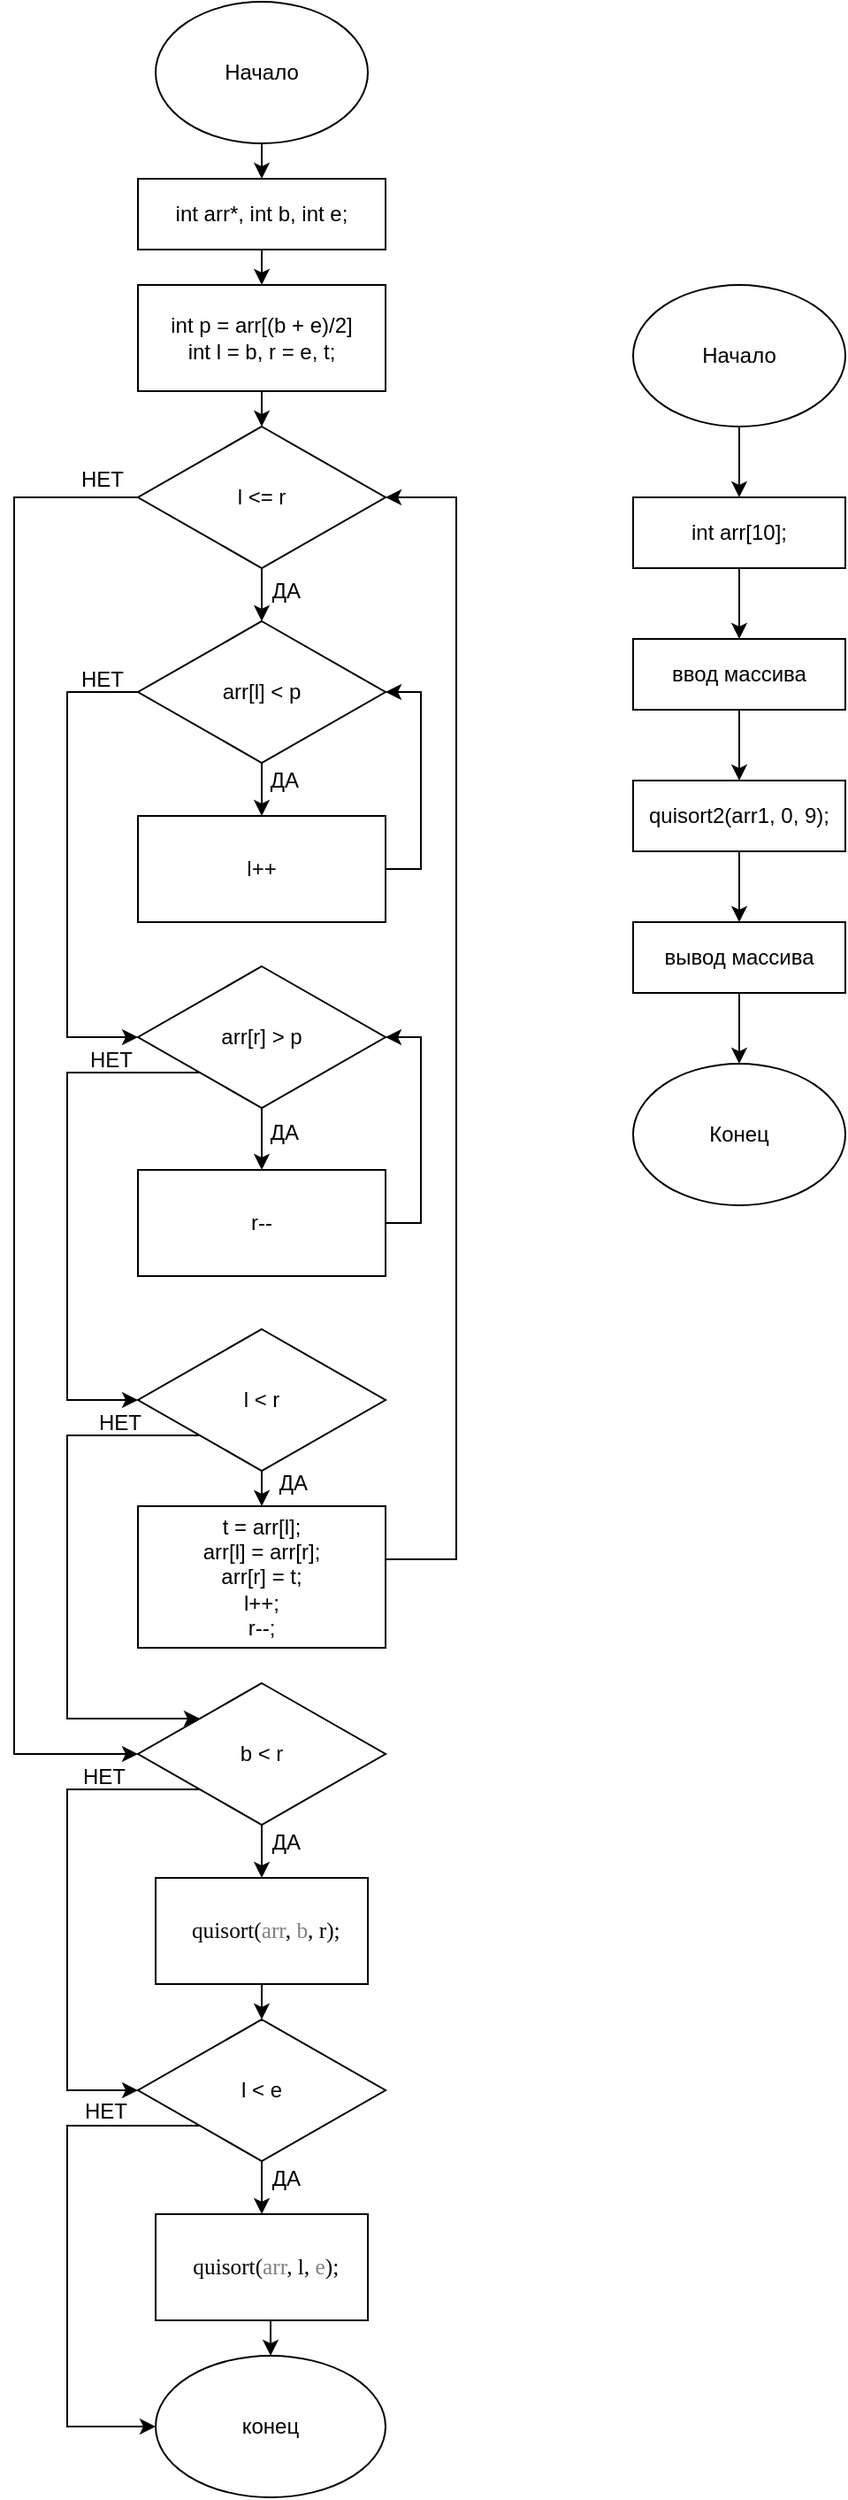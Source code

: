 <mxfile version="14.1.9" type="github">
  <diagram id="Q2zl1TpoE417hkksdd5P" name="Page-1">
    <mxGraphModel dx="782" dy="469" grid="1" gridSize="10" guides="1" tooltips="1" connect="1" arrows="1" fold="1" page="1" pageScale="1" pageWidth="827" pageHeight="1169" math="0" shadow="0">
      <root>
        <mxCell id="0" />
        <mxCell id="1" parent="0" />
        <mxCell id="KLklhk5sIWw8QTTZAyha-18" style="edgeStyle=orthogonalEdgeStyle;rounded=0;orthogonalLoop=1;jettySize=auto;html=1;exitX=0.5;exitY=1;exitDx=0;exitDy=0;entryX=0.5;entryY=0;entryDx=0;entryDy=0;" parent="1" source="KLklhk5sIWw8QTTZAyha-1" target="KLklhk5sIWw8QTTZAyha-2" edge="1">
          <mxGeometry relative="1" as="geometry" />
        </mxCell>
        <mxCell id="KLklhk5sIWw8QTTZAyha-1" value="" style="ellipse;whiteSpace=wrap;html=1;" parent="1" vertex="1">
          <mxGeometry x="210" width="120" height="80" as="geometry" />
        </mxCell>
        <mxCell id="KLklhk5sIWw8QTTZAyha-19" style="edgeStyle=orthogonalEdgeStyle;rounded=0;orthogonalLoop=1;jettySize=auto;html=1;exitX=0.5;exitY=1;exitDx=0;exitDy=0;entryX=0.5;entryY=0;entryDx=0;entryDy=0;" parent="1" source="KLklhk5sIWw8QTTZAyha-2" target="KLklhk5sIWw8QTTZAyha-17" edge="1">
          <mxGeometry relative="1" as="geometry" />
        </mxCell>
        <mxCell id="KLklhk5sIWw8QTTZAyha-2" value="" style="rounded=0;whiteSpace=wrap;html=1;" parent="1" vertex="1">
          <mxGeometry x="200" y="100" width="140" height="40" as="geometry" />
        </mxCell>
        <mxCell id="KLklhk5sIWw8QTTZAyha-23" style="edgeStyle=orthogonalEdgeStyle;rounded=0;orthogonalLoop=1;jettySize=auto;html=1;exitX=0.5;exitY=1;exitDx=0;exitDy=0;entryX=0.5;entryY=0;entryDx=0;entryDy=0;" parent="1" source="KLklhk5sIWw8QTTZAyha-3" target="KLklhk5sIWw8QTTZAyha-4" edge="1">
          <mxGeometry relative="1" as="geometry" />
        </mxCell>
        <mxCell id="KLklhk5sIWw8QTTZAyha-46" style="edgeStyle=orthogonalEdgeStyle;rounded=0;orthogonalLoop=1;jettySize=auto;html=1;exitX=0;exitY=0.5;exitDx=0;exitDy=0;entryX=0;entryY=0.5;entryDx=0;entryDy=0;" parent="1" source="KLklhk5sIWw8QTTZAyha-3" target="KLklhk5sIWw8QTTZAyha-8" edge="1">
          <mxGeometry relative="1" as="geometry">
            <Array as="points">
              <mxPoint x="130" y="280" />
              <mxPoint x="130" y="990" />
            </Array>
          </mxGeometry>
        </mxCell>
        <mxCell id="KLklhk5sIWw8QTTZAyha-3" value="" style="rhombus;whiteSpace=wrap;html=1;" parent="1" vertex="1">
          <mxGeometry x="200" y="240" width="140" height="80" as="geometry" />
        </mxCell>
        <mxCell id="KLklhk5sIWw8QTTZAyha-29" style="edgeStyle=orthogonalEdgeStyle;rounded=0;orthogonalLoop=1;jettySize=auto;html=1;exitX=0.5;exitY=1;exitDx=0;exitDy=0;entryX=0.5;entryY=0;entryDx=0;entryDy=0;" parent="1" source="KLklhk5sIWw8QTTZAyha-4" target="KLklhk5sIWw8QTTZAyha-26" edge="1">
          <mxGeometry relative="1" as="geometry" />
        </mxCell>
        <mxCell id="KLklhk5sIWw8QTTZAyha-30" style="edgeStyle=orthogonalEdgeStyle;rounded=0;orthogonalLoop=1;jettySize=auto;html=1;exitX=0;exitY=0.5;exitDx=0;exitDy=0;entryX=0;entryY=0.5;entryDx=0;entryDy=0;" parent="1" source="KLklhk5sIWw8QTTZAyha-4" target="KLklhk5sIWw8QTTZAyha-5" edge="1">
          <mxGeometry relative="1" as="geometry">
            <Array as="points">
              <mxPoint x="160" y="390" />
              <mxPoint x="160" y="585" />
            </Array>
          </mxGeometry>
        </mxCell>
        <mxCell id="KLklhk5sIWw8QTTZAyha-4" value="" style="rhombus;whiteSpace=wrap;html=1;" parent="1" vertex="1">
          <mxGeometry x="200" y="350" width="140" height="80" as="geometry" />
        </mxCell>
        <mxCell id="KLklhk5sIWw8QTTZAyha-31" style="edgeStyle=orthogonalEdgeStyle;rounded=0;orthogonalLoop=1;jettySize=auto;html=1;exitX=0;exitY=1;exitDx=0;exitDy=0;entryX=0;entryY=0.5;entryDx=0;entryDy=0;" parent="1" source="KLklhk5sIWw8QTTZAyha-5" target="KLklhk5sIWw8QTTZAyha-6" edge="1">
          <mxGeometry relative="1" as="geometry">
            <Array as="points">
              <mxPoint x="160" y="605" />
              <mxPoint x="160" y="790" />
            </Array>
          </mxGeometry>
        </mxCell>
        <mxCell id="KLklhk5sIWw8QTTZAyha-37" style="edgeStyle=orthogonalEdgeStyle;rounded=0;orthogonalLoop=1;jettySize=auto;html=1;exitX=0.5;exitY=1;exitDx=0;exitDy=0;entryX=0.5;entryY=0;entryDx=0;entryDy=0;" parent="1" source="KLklhk5sIWw8QTTZAyha-5" target="KLklhk5sIWw8QTTZAyha-27" edge="1">
          <mxGeometry relative="1" as="geometry" />
        </mxCell>
        <mxCell id="KLklhk5sIWw8QTTZAyha-5" value="" style="rhombus;whiteSpace=wrap;html=1;" parent="1" vertex="1">
          <mxGeometry x="200" y="545" width="140" height="80" as="geometry" />
        </mxCell>
        <mxCell id="KLklhk5sIWw8QTTZAyha-38" style="edgeStyle=orthogonalEdgeStyle;rounded=0;orthogonalLoop=1;jettySize=auto;html=1;exitX=0.5;exitY=1;exitDx=0;exitDy=0;entryX=0.5;entryY=0;entryDx=0;entryDy=0;" parent="1" source="KLklhk5sIWw8QTTZAyha-6" target="KLklhk5sIWw8QTTZAyha-7" edge="1">
          <mxGeometry relative="1" as="geometry" />
        </mxCell>
        <mxCell id="KLklhk5sIWw8QTTZAyha-45" style="edgeStyle=orthogonalEdgeStyle;rounded=0;orthogonalLoop=1;jettySize=auto;html=1;exitX=0;exitY=1;exitDx=0;exitDy=0;entryX=0;entryY=0;entryDx=0;entryDy=0;" parent="1" source="KLklhk5sIWw8QTTZAyha-6" target="KLklhk5sIWw8QTTZAyha-8" edge="1">
          <mxGeometry relative="1" as="geometry">
            <Array as="points">
              <mxPoint x="160" y="810" />
              <mxPoint x="160" y="970" />
            </Array>
          </mxGeometry>
        </mxCell>
        <mxCell id="KLklhk5sIWw8QTTZAyha-6" value="" style="rhombus;whiteSpace=wrap;html=1;" parent="1" vertex="1">
          <mxGeometry x="200" y="750" width="140" height="80" as="geometry" />
        </mxCell>
        <mxCell id="KLklhk5sIWw8QTTZAyha-42" style="edgeStyle=orthogonalEdgeStyle;rounded=0;orthogonalLoop=1;jettySize=auto;html=1;exitX=1;exitY=0.5;exitDx=0;exitDy=0;entryX=1;entryY=0.5;entryDx=0;entryDy=0;" parent="1" source="KLklhk5sIWw8QTTZAyha-7" target="KLklhk5sIWw8QTTZAyha-3" edge="1">
          <mxGeometry relative="1" as="geometry">
            <Array as="points">
              <mxPoint x="380" y="880" />
              <mxPoint x="380" y="280" />
            </Array>
          </mxGeometry>
        </mxCell>
        <mxCell id="KLklhk5sIWw8QTTZAyha-7" value="" style="rounded=0;whiteSpace=wrap;html=1;" parent="1" vertex="1">
          <mxGeometry x="200" y="850" width="140" height="80" as="geometry" />
        </mxCell>
        <mxCell id="KLklhk5sIWw8QTTZAyha-44" style="edgeStyle=orthogonalEdgeStyle;rounded=0;orthogonalLoop=1;jettySize=auto;html=1;exitX=0.5;exitY=1;exitDx=0;exitDy=0;entryX=0.5;entryY=0;entryDx=0;entryDy=0;" parent="1" source="KLklhk5sIWw8QTTZAyha-8" target="KLklhk5sIWw8QTTZAyha-11" edge="1">
          <mxGeometry relative="1" as="geometry" />
        </mxCell>
        <mxCell id="KLklhk5sIWw8QTTZAyha-47" style="edgeStyle=orthogonalEdgeStyle;rounded=0;orthogonalLoop=1;jettySize=auto;html=1;exitX=0;exitY=1;exitDx=0;exitDy=0;entryX=0;entryY=0.5;entryDx=0;entryDy=0;" parent="1" source="KLklhk5sIWw8QTTZAyha-8" target="KLklhk5sIWw8QTTZAyha-9" edge="1">
          <mxGeometry relative="1" as="geometry">
            <Array as="points">
              <mxPoint x="160" y="1010" />
              <mxPoint x="160" y="1180" />
            </Array>
          </mxGeometry>
        </mxCell>
        <mxCell id="KLklhk5sIWw8QTTZAyha-8" value="" style="rhombus;whiteSpace=wrap;html=1;" parent="1" vertex="1">
          <mxGeometry x="200" y="950" width="140" height="80" as="geometry" />
        </mxCell>
        <mxCell id="KLklhk5sIWw8QTTZAyha-48" style="edgeStyle=orthogonalEdgeStyle;rounded=0;orthogonalLoop=1;jettySize=auto;html=1;exitX=0.5;exitY=1;exitDx=0;exitDy=0;entryX=0.5;entryY=0;entryDx=0;entryDy=0;" parent="1" source="KLklhk5sIWw8QTTZAyha-9" target="KLklhk5sIWw8QTTZAyha-12" edge="1">
          <mxGeometry relative="1" as="geometry" />
        </mxCell>
        <mxCell id="KLklhk5sIWw8QTTZAyha-50" style="edgeStyle=orthogonalEdgeStyle;rounded=0;orthogonalLoop=1;jettySize=auto;html=1;exitX=0;exitY=1;exitDx=0;exitDy=0;entryX=0;entryY=0.5;entryDx=0;entryDy=0;" parent="1" source="KLklhk5sIWw8QTTZAyha-9" target="KLklhk5sIWw8QTTZAyha-13" edge="1">
          <mxGeometry relative="1" as="geometry">
            <Array as="points">
              <mxPoint x="160" y="1200" />
              <mxPoint x="160" y="1370" />
            </Array>
          </mxGeometry>
        </mxCell>
        <mxCell id="KLklhk5sIWw8QTTZAyha-9" value="" style="rhombus;whiteSpace=wrap;html=1;" parent="1" vertex="1">
          <mxGeometry x="200" y="1140" width="140" height="80" as="geometry" />
        </mxCell>
        <mxCell id="KLklhk5sIWw8QTTZAyha-10" value="Начало" style="text;html=1;strokeColor=none;fillColor=none;align=center;verticalAlign=middle;whiteSpace=wrap;rounded=0;" parent="1" vertex="1">
          <mxGeometry x="220" y="30" width="100" height="20" as="geometry" />
        </mxCell>
        <mxCell id="KLklhk5sIWw8QTTZAyha-49" style="edgeStyle=orthogonalEdgeStyle;rounded=0;orthogonalLoop=1;jettySize=auto;html=1;exitX=0.5;exitY=1;exitDx=0;exitDy=0;entryX=0.5;entryY=0;entryDx=0;entryDy=0;" parent="1" source="KLklhk5sIWw8QTTZAyha-11" target="KLklhk5sIWw8QTTZAyha-9" edge="1">
          <mxGeometry relative="1" as="geometry" />
        </mxCell>
        <mxCell id="KLklhk5sIWw8QTTZAyha-11" value="" style="rounded=0;whiteSpace=wrap;html=1;" parent="1" vertex="1">
          <mxGeometry x="210" y="1060" width="120" height="60" as="geometry" />
        </mxCell>
        <mxCell id="KLklhk5sIWw8QTTZAyha-51" style="edgeStyle=orthogonalEdgeStyle;rounded=0;orthogonalLoop=1;jettySize=auto;html=1;exitX=0.5;exitY=1;exitDx=0;exitDy=0;entryX=0.5;entryY=0;entryDx=0;entryDy=0;" parent="1" source="KLklhk5sIWw8QTTZAyha-12" target="KLklhk5sIWw8QTTZAyha-13" edge="1">
          <mxGeometry relative="1" as="geometry" />
        </mxCell>
        <mxCell id="KLklhk5sIWw8QTTZAyha-12" value="" style="rounded=0;whiteSpace=wrap;html=1;" parent="1" vertex="1">
          <mxGeometry x="210" y="1250" width="120" height="60" as="geometry" />
        </mxCell>
        <mxCell id="KLklhk5sIWw8QTTZAyha-13" value="" style="ellipse;whiteSpace=wrap;html=1;" parent="1" vertex="1">
          <mxGeometry x="210" y="1330" width="130" height="80" as="geometry" />
        </mxCell>
        <mxCell id="KLklhk5sIWw8QTTZAyha-15" value="" style="rounded=0;whiteSpace=wrap;html=1;" parent="1" vertex="1">
          <mxGeometry x="200" y="160" width="140" height="60" as="geometry" />
        </mxCell>
        <mxCell id="KLklhk5sIWw8QTTZAyha-16" value="int arr*, int b, int e;" style="text;html=1;strokeColor=none;fillColor=none;align=center;verticalAlign=middle;whiteSpace=wrap;rounded=0;" parent="1" vertex="1">
          <mxGeometry x="200" y="110" width="140" height="20" as="geometry" />
        </mxCell>
        <mxCell id="KLklhk5sIWw8QTTZAyha-20" style="edgeStyle=orthogonalEdgeStyle;rounded=0;orthogonalLoop=1;jettySize=auto;html=1;exitX=0.5;exitY=1;exitDx=0;exitDy=0;entryX=0.5;entryY=0;entryDx=0;entryDy=0;" parent="1" source="KLklhk5sIWw8QTTZAyha-17" target="KLklhk5sIWw8QTTZAyha-3" edge="1">
          <mxGeometry relative="1" as="geometry" />
        </mxCell>
        <mxCell id="KLklhk5sIWw8QTTZAyha-17" value="int p = arr[(b + e)/2]&lt;br&gt;int l = b, r = e, t;" style="text;html=1;strokeColor=none;fillColor=none;align=center;verticalAlign=middle;whiteSpace=wrap;rounded=0;" parent="1" vertex="1">
          <mxGeometry x="200" y="160" width="140" height="60" as="geometry" />
        </mxCell>
        <mxCell id="KLklhk5sIWw8QTTZAyha-21" value="l &amp;lt;= r" style="text;html=1;strokeColor=none;fillColor=none;align=center;verticalAlign=middle;whiteSpace=wrap;rounded=0;" parent="1" vertex="1">
          <mxGeometry x="220" y="270" width="100" height="20" as="geometry" />
        </mxCell>
        <mxCell id="KLklhk5sIWw8QTTZAyha-24" value="arr[l] &amp;lt; p" style="text;html=1;strokeColor=none;fillColor=none;align=center;verticalAlign=middle;whiteSpace=wrap;rounded=0;" parent="1" vertex="1">
          <mxGeometry x="220" y="380" width="100" height="20" as="geometry" />
        </mxCell>
        <mxCell id="KLklhk5sIWw8QTTZAyha-26" value="" style="rounded=0;whiteSpace=wrap;html=1;" parent="1" vertex="1">
          <mxGeometry x="200" y="460" width="140" height="60" as="geometry" />
        </mxCell>
        <mxCell id="KLklhk5sIWw8QTTZAyha-34" style="edgeStyle=orthogonalEdgeStyle;rounded=0;orthogonalLoop=1;jettySize=auto;html=1;exitX=1;exitY=0.5;exitDx=0;exitDy=0;entryX=1;entryY=0.5;entryDx=0;entryDy=0;" parent="1" source="KLklhk5sIWw8QTTZAyha-27" target="KLklhk5sIWw8QTTZAyha-5" edge="1">
          <mxGeometry relative="1" as="geometry" />
        </mxCell>
        <mxCell id="KLklhk5sIWw8QTTZAyha-27" value="" style="rounded=0;whiteSpace=wrap;html=1;" parent="1" vertex="1">
          <mxGeometry x="200" y="660" width="140" height="60" as="geometry" />
        </mxCell>
        <mxCell id="KLklhk5sIWw8QTTZAyha-33" style="edgeStyle=orthogonalEdgeStyle;rounded=0;orthogonalLoop=1;jettySize=auto;html=1;exitX=1;exitY=0.5;exitDx=0;exitDy=0;entryX=1;entryY=0.5;entryDx=0;entryDy=0;" parent="1" source="KLklhk5sIWw8QTTZAyha-28" target="KLklhk5sIWw8QTTZAyha-4" edge="1">
          <mxGeometry relative="1" as="geometry" />
        </mxCell>
        <mxCell id="KLklhk5sIWw8QTTZAyha-28" value="l++" style="text;html=1;strokeColor=none;fillColor=none;align=center;verticalAlign=middle;whiteSpace=wrap;rounded=0;" parent="1" vertex="1">
          <mxGeometry x="200" y="480" width="140" height="20" as="geometry" />
        </mxCell>
        <mxCell id="KLklhk5sIWw8QTTZAyha-35" value="arr[r] &amp;gt; p" style="text;html=1;strokeColor=none;fillColor=none;align=center;verticalAlign=middle;whiteSpace=wrap;rounded=0;" parent="1" vertex="1">
          <mxGeometry x="220" y="575" width="100" height="20" as="geometry" />
        </mxCell>
        <mxCell id="KLklhk5sIWw8QTTZAyha-36" value="r--" style="text;html=1;strokeColor=none;fillColor=none;align=center;verticalAlign=middle;whiteSpace=wrap;rounded=0;" parent="1" vertex="1">
          <mxGeometry x="200" y="680" width="140" height="20" as="geometry" />
        </mxCell>
        <mxCell id="KLklhk5sIWw8QTTZAyha-40" value="l &amp;lt; r" style="text;html=1;strokeColor=none;fillColor=none;align=center;verticalAlign=middle;whiteSpace=wrap;rounded=0;" parent="1" vertex="1">
          <mxGeometry x="230" y="780" width="80" height="20" as="geometry" />
        </mxCell>
        <mxCell id="KLklhk5sIWw8QTTZAyha-52" value="&lt;div&gt;t = arr[l];&lt;/div&gt;&lt;div&gt;arr[l] = arr[r];&lt;/div&gt;&lt;div&gt;arr[r] = t;&lt;/div&gt;&lt;div&gt;l++;&lt;/div&gt;&lt;div&gt;r--;&lt;/div&gt;" style="text;html=1;strokeColor=none;fillColor=none;align=center;verticalAlign=middle;whiteSpace=wrap;rounded=0;" parent="1" vertex="1">
          <mxGeometry x="200" y="850" width="140" height="80" as="geometry" />
        </mxCell>
        <mxCell id="KLklhk5sIWw8QTTZAyha-53" value="b &amp;lt; r" style="text;html=1;strokeColor=none;fillColor=none;align=center;verticalAlign=middle;whiteSpace=wrap;rounded=0;" parent="1" vertex="1">
          <mxGeometry x="220" y="980" width="100" height="20" as="geometry" />
        </mxCell>
        <mxCell id="KLklhk5sIWw8QTTZAyha-54" value="l &amp;lt; e" style="text;html=1;strokeColor=none;fillColor=none;align=center;verticalAlign=middle;whiteSpace=wrap;rounded=0;" parent="1" vertex="1">
          <mxGeometry x="220" y="1170" width="100" height="20" as="geometry" />
        </mxCell>
        <mxCell id="KLklhk5sIWw8QTTZAyha-55" value="&lt;p class=&quot;MsoListParagraph&quot; style=&quot;margin-left: 0.3in ; text-indent: -0.25in&quot;&gt;&lt;span lang=&quot;EN-US&quot; style=&quot;font-size: 9.5pt ; font-family: &amp;#34;consolas&amp;#34;&quot;&gt;quisort(&lt;/span&gt;&lt;span lang=&quot;EN-US&quot; style=&quot;font-size: 9.5pt ; font-family: &amp;#34;consolas&amp;#34; ; color: gray&quot;&gt;arr&lt;/span&gt;&lt;span lang=&quot;EN-US&quot; style=&quot;font-size: 9.5pt ; font-family: &amp;#34;consolas&amp;#34;&quot;&gt;, &lt;/span&gt;&lt;span lang=&quot;EN-US&quot; style=&quot;font-size: 9.5pt ; font-family: &amp;#34;consolas&amp;#34; ; color: gray&quot;&gt;b&lt;/span&gt;&lt;span lang=&quot;EN-US&quot; style=&quot;font-size: 9.5pt ; font-family: &amp;#34;consolas&amp;#34;&quot;&gt;, r);&lt;/span&gt;&lt;/p&gt;" style="text;html=1;strokeColor=none;fillColor=none;align=center;verticalAlign=middle;whiteSpace=wrap;rounded=0;" parent="1" vertex="1">
          <mxGeometry x="210" y="1070" width="120" height="40" as="geometry" />
        </mxCell>
        <mxCell id="KLklhk5sIWw8QTTZAyha-56" value="&lt;p class=&quot;MsoListParagraph&quot; style=&quot;margin-left: 0.3in ; text-indent: -0.25in&quot;&gt;&lt;span lang=&quot;EN-US&quot; style=&quot;font-size: 9.5pt ; font-family: &amp;#34;consolas&amp;#34;&quot;&gt;quisort(&lt;/span&gt;&lt;span lang=&quot;EN-US&quot; style=&quot;font-size: 9.5pt ; font-family: &amp;#34;consolas&amp;#34; ; color: gray&quot;&gt;arr&lt;/span&gt;&lt;span lang=&quot;EN-US&quot; style=&quot;font-size: 9.5pt ; font-family: &amp;#34;consolas&amp;#34;&quot;&gt;, l, &lt;/span&gt;&lt;span lang=&quot;EN-US&quot; style=&quot;font-size: 9.5pt ; font-family: &amp;#34;consolas&amp;#34; ; color: gray&quot;&gt;e&lt;/span&gt;&lt;span lang=&quot;EN-US&quot; style=&quot;font-size: 9.5pt ; font-family: &amp;#34;consolas&amp;#34;&quot;&gt;);&lt;/span&gt;&lt;/p&gt;" style="text;html=1;strokeColor=none;fillColor=none;align=center;verticalAlign=middle;whiteSpace=wrap;rounded=0;" parent="1" vertex="1">
          <mxGeometry x="210" y="1260" width="120" height="40" as="geometry" />
        </mxCell>
        <mxCell id="KLklhk5sIWw8QTTZAyha-57" value="конец" style="text;html=1;strokeColor=none;fillColor=none;align=center;verticalAlign=middle;whiteSpace=wrap;rounded=0;" parent="1" vertex="1">
          <mxGeometry x="220" y="1360" width="110" height="20" as="geometry" />
        </mxCell>
        <mxCell id="KLklhk5sIWw8QTTZAyha-58" value="НЕТ" style="text;html=1;strokeColor=none;fillColor=none;align=center;verticalAlign=middle;whiteSpace=wrap;rounded=0;" parent="1" vertex="1">
          <mxGeometry x="160" y="260" width="40" height="20" as="geometry" />
        </mxCell>
        <mxCell id="KLklhk5sIWw8QTTZAyha-59" value="ДА" style="text;html=1;strokeColor=none;fillColor=none;align=center;verticalAlign=middle;whiteSpace=wrap;rounded=0;" parent="1" vertex="1">
          <mxGeometry x="264" y="323" width="40" height="20" as="geometry" />
        </mxCell>
        <mxCell id="KLklhk5sIWw8QTTZAyha-60" value="НЕТ" style="text;html=1;strokeColor=none;fillColor=none;align=center;verticalAlign=middle;whiteSpace=wrap;rounded=0;" parent="1" vertex="1">
          <mxGeometry x="160" y="373" width="40" height="20" as="geometry" />
        </mxCell>
        <mxCell id="KLklhk5sIWw8QTTZAyha-61" value="ДА" style="text;html=1;strokeColor=none;fillColor=none;align=center;verticalAlign=middle;whiteSpace=wrap;rounded=0;" parent="1" vertex="1">
          <mxGeometry x="263" y="430" width="40" height="20" as="geometry" />
        </mxCell>
        <mxCell id="KLklhk5sIWw8QTTZAyha-64" value="НЕТ" style="text;html=1;strokeColor=none;fillColor=none;align=center;verticalAlign=middle;whiteSpace=wrap;rounded=0;" parent="1" vertex="1">
          <mxGeometry x="165" y="588" width="40" height="20" as="geometry" />
        </mxCell>
        <mxCell id="KLklhk5sIWw8QTTZAyha-68" value="ДА" style="text;html=1;strokeColor=none;fillColor=none;align=center;verticalAlign=middle;whiteSpace=wrap;rounded=0;" parent="1" vertex="1">
          <mxGeometry x="263" y="629" width="40" height="20" as="geometry" />
        </mxCell>
        <mxCell id="KLklhk5sIWw8QTTZAyha-69" value="НЕТ" style="text;html=1;strokeColor=none;fillColor=none;align=center;verticalAlign=middle;whiteSpace=wrap;rounded=0;" parent="1" vertex="1">
          <mxGeometry x="170" y="793" width="40" height="20" as="geometry" />
        </mxCell>
        <mxCell id="KLklhk5sIWw8QTTZAyha-70" value="ДА" style="text;html=1;strokeColor=none;fillColor=none;align=center;verticalAlign=middle;whiteSpace=wrap;rounded=0;" parent="1" vertex="1">
          <mxGeometry x="268" y="827" width="40" height="20" as="geometry" />
        </mxCell>
        <mxCell id="KLklhk5sIWw8QTTZAyha-71" value="НЕТ" style="text;html=1;strokeColor=none;fillColor=none;align=center;verticalAlign=middle;whiteSpace=wrap;rounded=0;" parent="1" vertex="1">
          <mxGeometry x="161" y="993" width="40" height="20" as="geometry" />
        </mxCell>
        <mxCell id="KLklhk5sIWw8QTTZAyha-72" value="ДА" style="text;html=1;strokeColor=none;fillColor=none;align=center;verticalAlign=middle;whiteSpace=wrap;rounded=0;" parent="1" vertex="1">
          <mxGeometry x="264" y="1030" width="40" height="20" as="geometry" />
        </mxCell>
        <mxCell id="KLklhk5sIWw8QTTZAyha-73" value="НЕТ" style="text;html=1;strokeColor=none;fillColor=none;align=center;verticalAlign=middle;whiteSpace=wrap;rounded=0;" parent="1" vertex="1">
          <mxGeometry x="162" y="1182" width="40" height="20" as="geometry" />
        </mxCell>
        <mxCell id="KLklhk5sIWw8QTTZAyha-74" value="ДА" style="text;html=1;strokeColor=none;fillColor=none;align=center;verticalAlign=middle;whiteSpace=wrap;rounded=0;" parent="1" vertex="1">
          <mxGeometry x="264" y="1220" width="40" height="20" as="geometry" />
        </mxCell>
        <mxCell id="BkUG_ZzSyRWYaqtovxmp-1" style="edgeStyle=orthogonalEdgeStyle;rounded=0;orthogonalLoop=1;jettySize=auto;html=1;exitX=0.5;exitY=1;exitDx=0;exitDy=0;entryX=0.5;entryY=0;entryDx=0;entryDy=0;" parent="1" source="BkUG_ZzSyRWYaqtovxmp-2" target="BkUG_ZzSyRWYaqtovxmp-4" edge="1">
          <mxGeometry relative="1" as="geometry" />
        </mxCell>
        <mxCell id="BkUG_ZzSyRWYaqtovxmp-2" value="" style="ellipse;whiteSpace=wrap;html=1;" parent="1" vertex="1">
          <mxGeometry x="480" y="160" width="120" height="80" as="geometry" />
        </mxCell>
        <mxCell id="BkUG_ZzSyRWYaqtovxmp-3" style="edgeStyle=orthogonalEdgeStyle;rounded=0;orthogonalLoop=1;jettySize=auto;html=1;exitX=0.5;exitY=1;exitDx=0;exitDy=0;entryX=0.5;entryY=0;entryDx=0;entryDy=0;" parent="1" source="BkUG_ZzSyRWYaqtovxmp-4" target="BkUG_ZzSyRWYaqtovxmp-6" edge="1">
          <mxGeometry relative="1" as="geometry" />
        </mxCell>
        <mxCell id="BkUG_ZzSyRWYaqtovxmp-4" value="" style="rounded=0;whiteSpace=wrap;html=1;" parent="1" vertex="1">
          <mxGeometry x="480" y="280" width="120" height="40" as="geometry" />
        </mxCell>
        <mxCell id="BkUG_ZzSyRWYaqtovxmp-5" style="edgeStyle=orthogonalEdgeStyle;rounded=0;orthogonalLoop=1;jettySize=auto;html=1;exitX=0.5;exitY=1;exitDx=0;exitDy=0;entryX=0.5;entryY=0;entryDx=0;entryDy=0;" parent="1" source="BkUG_ZzSyRWYaqtovxmp-6" target="BkUG_ZzSyRWYaqtovxmp-8" edge="1">
          <mxGeometry relative="1" as="geometry" />
        </mxCell>
        <mxCell id="BkUG_ZzSyRWYaqtovxmp-6" value="" style="rounded=0;whiteSpace=wrap;html=1;" parent="1" vertex="1">
          <mxGeometry x="480" y="360" width="120" height="40" as="geometry" />
        </mxCell>
        <mxCell id="BkUG_ZzSyRWYaqtovxmp-7" style="edgeStyle=orthogonalEdgeStyle;rounded=0;orthogonalLoop=1;jettySize=auto;html=1;exitX=0.5;exitY=1;exitDx=0;exitDy=0;entryX=0.5;entryY=0;entryDx=0;entryDy=0;" parent="1" source="BkUG_ZzSyRWYaqtovxmp-8" target="BkUG_ZzSyRWYaqtovxmp-10" edge="1">
          <mxGeometry relative="1" as="geometry" />
        </mxCell>
        <mxCell id="BkUG_ZzSyRWYaqtovxmp-8" value="" style="rounded=0;whiteSpace=wrap;html=1;" parent="1" vertex="1">
          <mxGeometry x="480" y="440" width="120" height="40" as="geometry" />
        </mxCell>
        <mxCell id="BkUG_ZzSyRWYaqtovxmp-9" style="edgeStyle=orthogonalEdgeStyle;rounded=0;orthogonalLoop=1;jettySize=auto;html=1;exitX=0.5;exitY=1;exitDx=0;exitDy=0;entryX=0.5;entryY=0;entryDx=0;entryDy=0;" parent="1" source="BkUG_ZzSyRWYaqtovxmp-10" target="BkUG_ZzSyRWYaqtovxmp-11" edge="1">
          <mxGeometry relative="1" as="geometry" />
        </mxCell>
        <mxCell id="BkUG_ZzSyRWYaqtovxmp-10" value="" style="rounded=0;whiteSpace=wrap;html=1;" parent="1" vertex="1">
          <mxGeometry x="480" y="520" width="120" height="40" as="geometry" />
        </mxCell>
        <mxCell id="BkUG_ZzSyRWYaqtovxmp-11" value="" style="ellipse;whiteSpace=wrap;html=1;" parent="1" vertex="1">
          <mxGeometry x="480" y="600" width="120" height="80" as="geometry" />
        </mxCell>
        <mxCell id="BkUG_ZzSyRWYaqtovxmp-12" value="Начало" style="text;html=1;strokeColor=none;fillColor=none;align=center;verticalAlign=middle;whiteSpace=wrap;rounded=0;" parent="1" vertex="1">
          <mxGeometry x="490" y="190" width="100" height="20" as="geometry" />
        </mxCell>
        <mxCell id="BkUG_ZzSyRWYaqtovxmp-13" value="int arr[10];" style="text;html=1;strokeColor=none;fillColor=none;align=center;verticalAlign=middle;whiteSpace=wrap;rounded=0;" parent="1" vertex="1">
          <mxGeometry x="480" y="290" width="120" height="20" as="geometry" />
        </mxCell>
        <mxCell id="BkUG_ZzSyRWYaqtovxmp-14" value="ввод массива" style="text;html=1;strokeColor=none;fillColor=none;align=center;verticalAlign=middle;whiteSpace=wrap;rounded=0;" parent="1" vertex="1">
          <mxGeometry x="480" y="370" width="120" height="20" as="geometry" />
        </mxCell>
        <mxCell id="BkUG_ZzSyRWYaqtovxmp-15" value="вывод массива" style="text;html=1;strokeColor=none;fillColor=none;align=center;verticalAlign=middle;whiteSpace=wrap;rounded=0;" parent="1" vertex="1">
          <mxGeometry x="480" y="530" width="120" height="20" as="geometry" />
        </mxCell>
        <mxCell id="BkUG_ZzSyRWYaqtovxmp-16" value="quisort2(arr1, 0, 9);" style="text;html=1;strokeColor=none;fillColor=none;align=center;verticalAlign=middle;whiteSpace=wrap;rounded=0;" parent="1" vertex="1">
          <mxGeometry x="480" y="450" width="120" height="20" as="geometry" />
        </mxCell>
        <mxCell id="BkUG_ZzSyRWYaqtovxmp-17" value="Конец" style="text;html=1;strokeColor=none;fillColor=none;align=center;verticalAlign=middle;whiteSpace=wrap;rounded=0;" parent="1" vertex="1">
          <mxGeometry x="490" y="630" width="100" height="20" as="geometry" />
        </mxCell>
      </root>
    </mxGraphModel>
  </diagram>
</mxfile>

